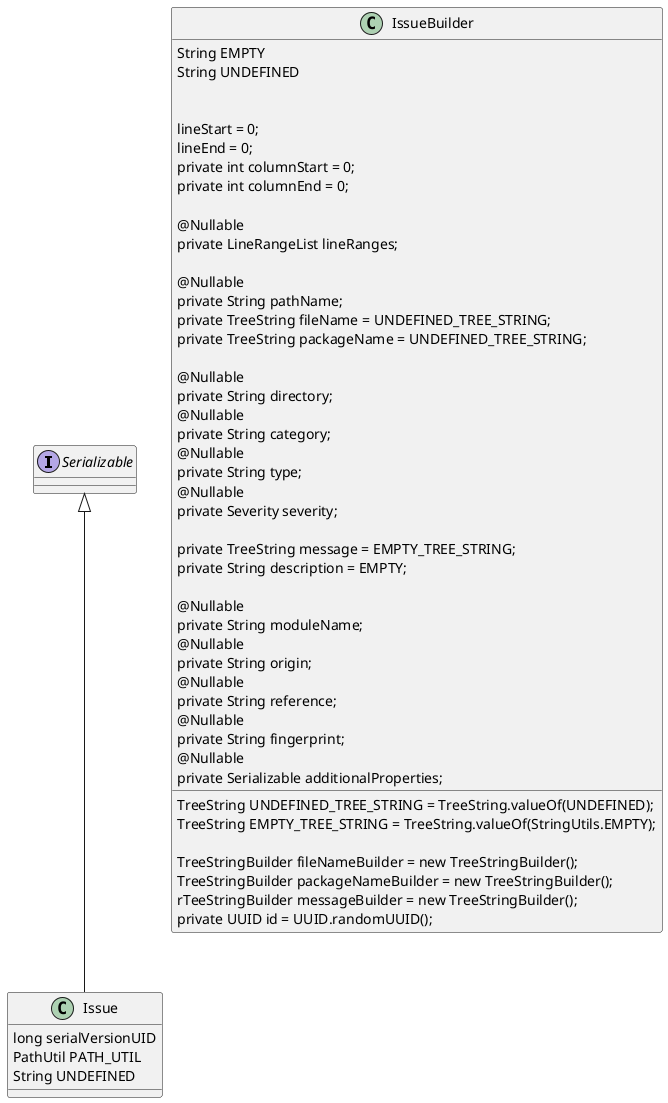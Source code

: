 @startuml

Interface Serializable
Serializable <|-- Issue

class Issue {
    long serialVersionUID
    PathUtil PATH_UTIL
    String UNDEFINED

}

class IssueBuilder {
        String EMPTY
        String UNDEFINED
        TreeString UNDEFINED_TREE_STRING = TreeString.valueOf(UNDEFINED);
        TreeString EMPTY_TREE_STRING = TreeString.valueOf(StringUtils.EMPTY);

        TreeStringBuilder fileNameBuilder = new TreeStringBuilder();
        TreeStringBuilder packageNameBuilder = new TreeStringBuilder();
        rTeeStringBuilder messageBuilder = new TreeStringBuilder();

        lineStart = 0;
        lineEnd = 0;
        private int columnStart = 0;
        private int columnEnd = 0;

        @Nullable
        private LineRangeList lineRanges;

        @Nullable
        private String pathName;
        private TreeString fileName = UNDEFINED_TREE_STRING;
        private TreeString packageName = UNDEFINED_TREE_STRING;

        @Nullable
        private String directory;
        @Nullable
        private String category;
        @Nullable
        private String type;
        @Nullable
        private Severity severity;

        private TreeString message = EMPTY_TREE_STRING;
        private String description = EMPTY;

        @Nullable
        private String moduleName;
        @Nullable
        private String origin;
        @Nullable
        private String reference;
        @Nullable
        private String fingerprint;
        @Nullable
        private Serializable additionalProperties;

        private UUID id = UUID.randomUUID();
}


@enduml
